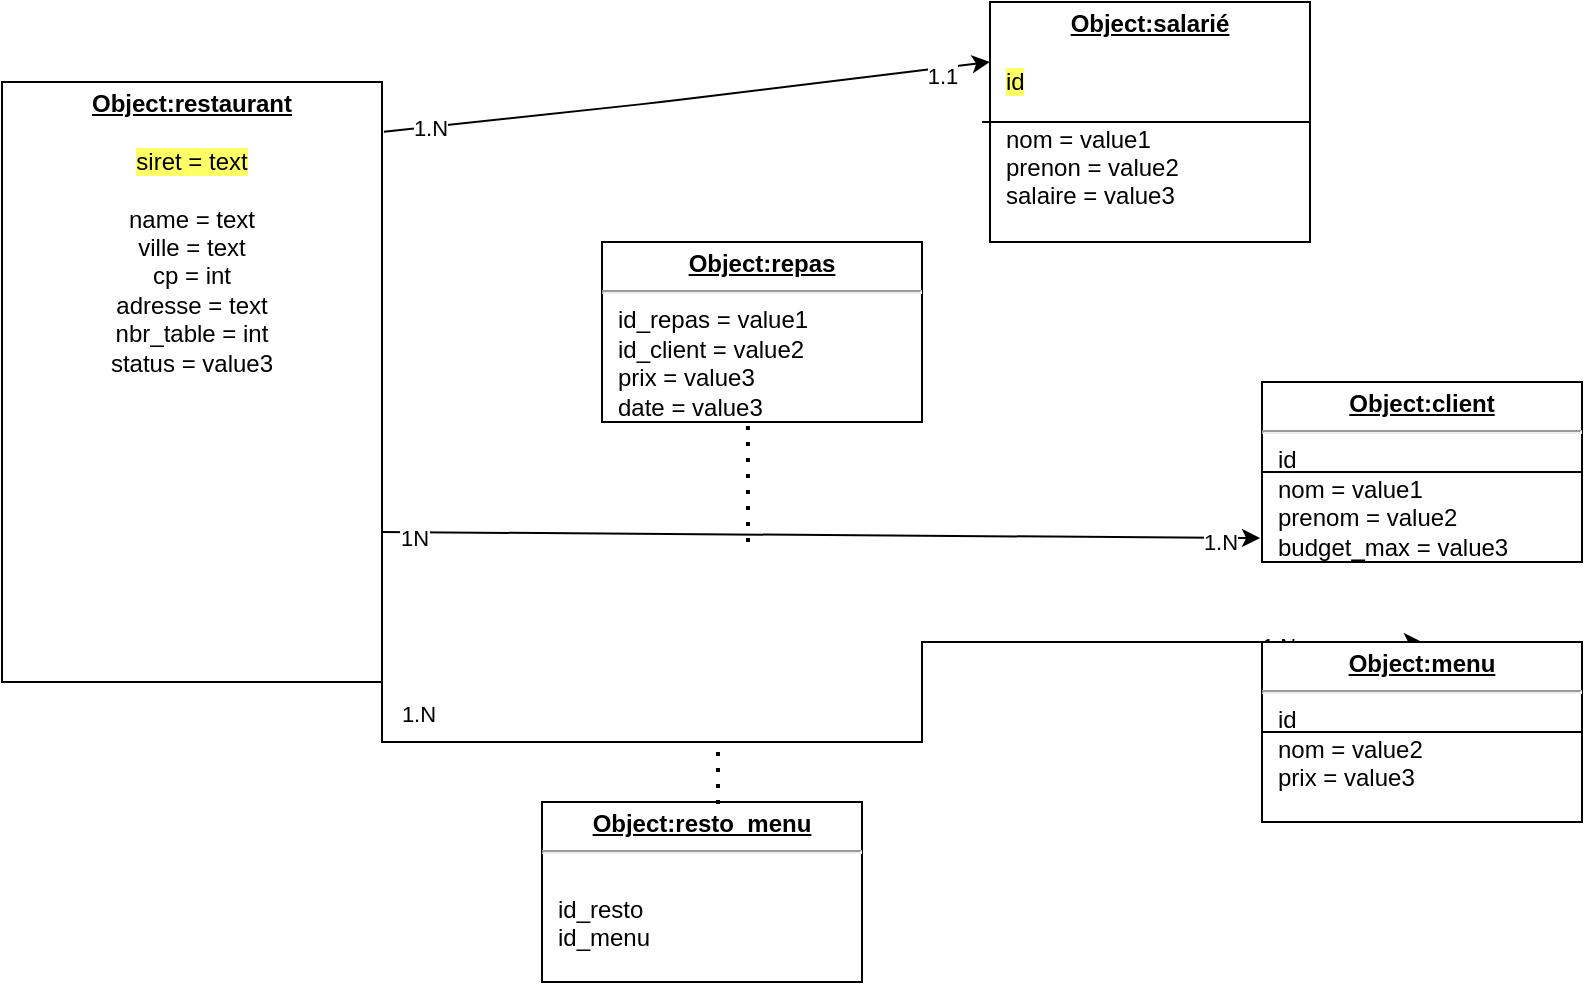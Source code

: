 <mxfile version="13.7.5" type="device"><diagram id="C5RBs43oDa-KdzZeNtuy" name="Page-1"><mxGraphModel dx="1984" dy="1821" grid="1" gridSize="10" guides="1" tooltips="1" connect="1" arrows="1" fold="1" page="1" pageScale="1" pageWidth="827" pageHeight="1169" math="0" shadow="0"><root><mxCell id="WIyWlLk6GJQsqaUBKTNV-0"/><mxCell id="WIyWlLk6GJQsqaUBKTNV-1" parent="WIyWlLk6GJQsqaUBKTNV-0"/><mxCell id="z6uelBr6zFsXtzXZ5KS2-30" style="edgeStyle=orthogonalEdgeStyle;rounded=0;orthogonalLoop=1;jettySize=auto;html=1;exitX=1;exitY=1;exitDx=0;exitDy=0;entryX=0.5;entryY=0;entryDx=0;entryDy=0;" edge="1" parent="WIyWlLk6GJQsqaUBKTNV-1" source="z6uelBr6zFsXtzXZ5KS2-0" target="z6uelBr6zFsXtzXZ5KS2-3"><mxGeometry relative="1" as="geometry"><mxPoint x="40" y="40" as="targetPoint"/><Array as="points"><mxPoint x="30" y="70"/><mxPoint x="300" y="70"/></Array></mxGeometry></mxCell><mxCell id="z6uelBr6zFsXtzXZ5KS2-39" value="1.N" style="edgeLabel;html=1;align=center;verticalAlign=middle;resizable=0;points=[];" vertex="1" connectable="0" parent="z6uelBr6zFsXtzXZ5KS2-30"><mxGeometry x="-0.842" y="14" relative="1" as="geometry"><mxPoint as="offset"/></mxGeometry></mxCell><mxCell id="z6uelBr6zFsXtzXZ5KS2-40" value="1.N" style="edgeLabel;html=1;align=center;verticalAlign=middle;resizable=0;points=[];" vertex="1" connectable="0" parent="z6uelBr6zFsXtzXZ5KS2-30"><mxGeometry x="0.758" y="-2" relative="1" as="geometry"><mxPoint as="offset"/></mxGeometry></mxCell><mxCell id="z6uelBr6zFsXtzXZ5KS2-0" value="&lt;p style=&quot;margin: 0px ; margin-top: 4px ; text-align: center ; text-decoration: underline&quot;&gt;&lt;b&gt;Object:restaurant&lt;/b&gt;&lt;/p&gt;&lt;p style=&quot;margin: 0px ; margin-left: 8px&quot;&gt;&lt;br&gt;&lt;/p&gt;&lt;p style=&quot;margin: 0px ; margin-left: 8px&quot;&gt;&lt;/p&gt;&lt;div style=&quot;text-align: center&quot;&gt;&lt;span style=&quot;background-color: rgb(255 , 255 , 102)&quot;&gt;siret = text&lt;/span&gt;&lt;/div&gt;&lt;div style=&quot;text-align: center&quot;&gt;&lt;span style=&quot;background-color: rgb(255 , 255 , 102)&quot;&gt;&lt;br&gt;&lt;/span&gt;&lt;/div&gt;&lt;div style=&quot;text-align: center&quot;&gt;&lt;span&gt;name = text&lt;/span&gt;&lt;/div&gt;&lt;div style=&quot;text-align: center&quot;&gt;&lt;span&gt;ville = text&lt;/span&gt;&lt;/div&gt;&lt;div style=&quot;text-align: center&quot;&gt;cp = int&lt;span&gt;&lt;br&gt;&lt;/span&gt;&lt;/div&gt;&lt;div style=&quot;text-align: center&quot;&gt;adresse = text&lt;br&gt;&lt;/div&gt;&lt;div style=&quot;text-align: center&quot;&gt;nbr_table = int&lt;br&gt;&lt;/div&gt;&lt;div style=&quot;text-align: center&quot;&gt;status = value3&lt;br&gt;&lt;/div&gt;&lt;p&gt;&lt;/p&gt;" style="verticalAlign=top;align=left;overflow=fill;fontSize=12;fontFamily=Helvetica;html=1;" vertex="1" parent="WIyWlLk6GJQsqaUBKTNV-1"><mxGeometry x="-160" y="-260" width="190" height="300" as="geometry"/></mxCell><mxCell id="z6uelBr6zFsXtzXZ5KS2-1" value="&lt;p style=&quot;margin: 0px ; margin-top: 4px ; text-align: center ; text-decoration: underline&quot;&gt;&lt;b&gt;Object:salarié&lt;/b&gt;&lt;/p&gt;&lt;p style=&quot;margin: 0px ; margin-left: 8px&quot;&gt;&lt;br&gt;&lt;/p&gt;&lt;p style=&quot;margin: 0px ; margin-left: 8px&quot;&gt;&lt;span style=&quot;background-color: rgb(255 , 255 , 102)&quot;&gt;id&lt;/span&gt;&lt;br&gt;&lt;/p&gt;&lt;p style=&quot;margin: 0px ; margin-left: 8px&quot;&gt;&lt;span style=&quot;background-color: rgb(255 , 255 , 102)&quot;&gt;&lt;br&gt;&lt;/span&gt;&lt;/p&gt;&lt;p style=&quot;margin: 0px ; margin-left: 8px&quot;&gt;nom = value1&lt;br&gt;prenon = value2&lt;br&gt;salaire = value3&lt;/p&gt;" style="verticalAlign=top;align=left;overflow=fill;fontSize=12;fontFamily=Helvetica;html=1;" vertex="1" parent="WIyWlLk6GJQsqaUBKTNV-1"><mxGeometry x="334" y="-300" width="160" height="120" as="geometry"/></mxCell><mxCell id="z6uelBr6zFsXtzXZ5KS2-3" value="&lt;p style=&quot;margin: 0px ; margin-top: 4px ; text-align: center ; text-decoration: underline&quot;&gt;&lt;b&gt;Object:menu&lt;/b&gt;&lt;/p&gt;&lt;hr&gt;&lt;p style=&quot;margin: 0px ; margin-left: 8px&quot;&gt;id&lt;br&gt;nom = value2&lt;br&gt;prix = value3&lt;/p&gt;" style="verticalAlign=top;align=left;overflow=fill;fontSize=12;fontFamily=Helvetica;html=1;" vertex="1" parent="WIyWlLk6GJQsqaUBKTNV-1"><mxGeometry x="470" y="20" width="160" height="90" as="geometry"/></mxCell><mxCell id="z6uelBr6zFsXtzXZ5KS2-4" value="&lt;p style=&quot;margin: 0px ; margin-top: 4px ; text-align: center ; text-decoration: underline&quot;&gt;&lt;b&gt;Object:client&lt;/b&gt;&lt;/p&gt;&lt;hr&gt;&lt;p style=&quot;margin: 0px ; margin-left: 8px&quot;&gt;id&lt;/p&gt;&lt;p style=&quot;margin: 0px ; margin-left: 8px&quot;&gt;nom = value1&lt;br&gt;prenom = value2&lt;br&gt;budget_max = value3&lt;/p&gt;&lt;p style=&quot;margin: 0px ; margin-left: 8px&quot;&gt;&lt;br&gt;&lt;/p&gt;" style="verticalAlign=top;align=left;overflow=fill;fontSize=12;fontFamily=Helvetica;html=1;" vertex="1" parent="WIyWlLk6GJQsqaUBKTNV-1"><mxGeometry x="470" y="-110" width="160" height="90" as="geometry"/></mxCell><mxCell id="z6uelBr6zFsXtzXZ5KS2-9" value="&lt;p style=&quot;margin: 0px ; margin-top: 4px ; text-align: center ; text-decoration: underline&quot;&gt;&lt;b&gt;Object:repas&lt;/b&gt;&lt;/p&gt;&lt;hr&gt;&lt;p style=&quot;margin: 0px ; margin-left: 8px&quot;&gt;id_repas = value1&lt;br&gt;id_client = value2&lt;br&gt;prix = value3&lt;/p&gt;&lt;p style=&quot;margin: 0px ; margin-left: 8px&quot;&gt;date = value3&lt;br&gt;&lt;/p&gt;" style="verticalAlign=top;align=left;overflow=fill;fontSize=12;fontFamily=Helvetica;html=1;" vertex="1" parent="WIyWlLk6GJQsqaUBKTNV-1"><mxGeometry x="140" y="-180" width="160" height="90" as="geometry"/></mxCell><mxCell id="z6uelBr6zFsXtzXZ5KS2-23" value="" style="endArrow=classic;html=1;entryX=0;entryY=0.25;entryDx=0;entryDy=0;exitX=1.005;exitY=0.083;exitDx=0;exitDy=0;exitPerimeter=0;" edge="1" parent="WIyWlLk6GJQsqaUBKTNV-1" source="z6uelBr6zFsXtzXZ5KS2-0" target="z6uelBr6zFsXtzXZ5KS2-1"><mxGeometry width="50" height="50" relative="1" as="geometry"><mxPoint x="30" y="-200" as="sourcePoint"/><mxPoint x="80" y="-250" as="targetPoint"/><Array as="points"><mxPoint x="170" y="-250"/></Array></mxGeometry></mxCell><mxCell id="z6uelBr6zFsXtzXZ5KS2-25" value="1.N" style="edgeLabel;html=1;align=center;verticalAlign=middle;resizable=0;points=[];" vertex="1" connectable="0" parent="z6uelBr6zFsXtzXZ5KS2-23"><mxGeometry x="-0.849" relative="1" as="geometry"><mxPoint as="offset"/></mxGeometry></mxCell><mxCell id="z6uelBr6zFsXtzXZ5KS2-26" value="1.1" style="edgeLabel;html=1;align=center;verticalAlign=middle;resizable=0;points=[];" vertex="1" connectable="0" parent="z6uelBr6zFsXtzXZ5KS2-23"><mxGeometry x="0.839" y="-4" relative="1" as="geometry"><mxPoint as="offset"/></mxGeometry></mxCell><mxCell id="z6uelBr6zFsXtzXZ5KS2-53" value="" style="endArrow=classic;html=1;exitX=1;exitY=0.75;exitDx=0;exitDy=0;entryX=-0.006;entryY=0.867;entryDx=0;entryDy=0;entryPerimeter=0;" edge="1" parent="WIyWlLk6GJQsqaUBKTNV-1" source="z6uelBr6zFsXtzXZ5KS2-0" target="z6uelBr6zFsXtzXZ5KS2-4"><mxGeometry width="50" height="50" relative="1" as="geometry"><mxPoint x="160" y="-70" as="sourcePoint"/><mxPoint x="210" y="-120" as="targetPoint"/></mxGeometry></mxCell><mxCell id="z6uelBr6zFsXtzXZ5KS2-55" value="1N" style="edgeLabel;html=1;align=center;verticalAlign=middle;resizable=0;points=[];" vertex="1" connectable="0" parent="z6uelBr6zFsXtzXZ5KS2-53"><mxGeometry x="-0.927" y="-3" relative="1" as="geometry"><mxPoint as="offset"/></mxGeometry></mxCell><mxCell id="z6uelBr6zFsXtzXZ5KS2-56" value="1.N" style="edgeLabel;html=1;align=center;verticalAlign=middle;resizable=0;points=[];" vertex="1" connectable="0" parent="z6uelBr6zFsXtzXZ5KS2-53"><mxGeometry x="0.909" y="-2" relative="1" as="geometry"><mxPoint as="offset"/></mxGeometry></mxCell><mxCell id="z6uelBr6zFsXtzXZ5KS2-54" value="" style="endArrow=none;dashed=1;html=1;dashPattern=1 3;strokeWidth=2;entryX=0.456;entryY=1.022;entryDx=0;entryDy=0;entryPerimeter=0;" edge="1" parent="WIyWlLk6GJQsqaUBKTNV-1" target="z6uelBr6zFsXtzXZ5KS2-9"><mxGeometry width="50" height="50" relative="1" as="geometry"><mxPoint x="213" y="-30" as="sourcePoint"/><mxPoint x="210" y="-120" as="targetPoint"/></mxGeometry></mxCell><mxCell id="z6uelBr6zFsXtzXZ5KS2-59" value="&lt;p style=&quot;margin: 0px ; margin-top: 4px ; text-align: center ; text-decoration: underline&quot;&gt;&lt;b&gt;Object:resto_menu&lt;/b&gt;&lt;/p&gt;&lt;hr&gt;&lt;p style=&quot;margin: 0px ; margin-left: 8px&quot;&gt;&lt;br&gt;id_resto&lt;/p&gt;&lt;p style=&quot;margin: 0px ; margin-left: 8px&quot;&gt;id_menu&lt;br&gt;&lt;br&gt;&lt;/p&gt;" style="verticalAlign=top;align=left;overflow=fill;fontSize=12;fontFamily=Helvetica;html=1;" vertex="1" parent="WIyWlLk6GJQsqaUBKTNV-1"><mxGeometry x="110" y="100" width="160" height="90" as="geometry"/></mxCell><mxCell id="z6uelBr6zFsXtzXZ5KS2-60" value="" style="endArrow=none;dashed=1;html=1;dashPattern=1 3;strokeWidth=2;exitX=0.55;exitY=0.011;exitDx=0;exitDy=0;exitPerimeter=0;" edge="1" parent="WIyWlLk6GJQsqaUBKTNV-1" source="z6uelBr6zFsXtzXZ5KS2-59"><mxGeometry width="50" height="50" relative="1" as="geometry"><mxPoint x="160" y="-120" as="sourcePoint"/><mxPoint x="198" y="70" as="targetPoint"/></mxGeometry></mxCell><mxCell id="z6uelBr6zFsXtzXZ5KS2-61" value="" style="endArrow=none;html=1;" edge="1" parent="WIyWlLk6GJQsqaUBKTNV-1" target="z6uelBr6zFsXtzXZ5KS2-3"><mxGeometry width="50" height="50" relative="1" as="geometry"><mxPoint x="470" y="70" as="sourcePoint"/><mxPoint x="520" y="20" as="targetPoint"/></mxGeometry></mxCell><mxCell id="z6uelBr6zFsXtzXZ5KS2-64" value="" style="endArrow=none;html=1;exitX=1;exitY=0.5;exitDx=0;exitDy=0;entryX=0;entryY=0.5;entryDx=0;entryDy=0;" edge="1" parent="WIyWlLk6GJQsqaUBKTNV-1" source="z6uelBr6zFsXtzXZ5KS2-3" target="z6uelBr6zFsXtzXZ5KS2-3"><mxGeometry width="50" height="50" relative="1" as="geometry"><mxPoint x="420" y="120" as="sourcePoint"/><mxPoint x="470" y="70" as="targetPoint"/></mxGeometry></mxCell><mxCell id="z6uelBr6zFsXtzXZ5KS2-65" value="" style="endArrow=none;html=1;exitX=0;exitY=0.5;exitDx=0;exitDy=0;entryX=1;entryY=0.5;entryDx=0;entryDy=0;" edge="1" parent="WIyWlLk6GJQsqaUBKTNV-1" source="z6uelBr6zFsXtzXZ5KS2-4" target="z6uelBr6zFsXtzXZ5KS2-4"><mxGeometry width="50" height="50" relative="1" as="geometry"><mxPoint x="160" y="-70" as="sourcePoint"/><mxPoint x="210" y="-120" as="targetPoint"/></mxGeometry></mxCell><mxCell id="z6uelBr6zFsXtzXZ5KS2-66" value="" style="endArrow=none;html=1;exitX=1;exitY=0.5;exitDx=0;exitDy=0;" edge="1" parent="WIyWlLk6GJQsqaUBKTNV-1" source="z6uelBr6zFsXtzXZ5KS2-1"><mxGeometry width="50" height="50" relative="1" as="geometry"><mxPoint x="160" y="-180" as="sourcePoint"/><mxPoint x="330" y="-240" as="targetPoint"/></mxGeometry></mxCell></root></mxGraphModel></diagram></mxfile>